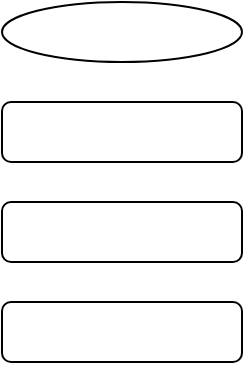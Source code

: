 <mxfile version="28.0.7">
  <diagram name="Halaman-1" id="uK1lXxShzl_tJUOJtHZC">
    <mxGraphModel dx="786" dy="451" grid="1" gridSize="10" guides="1" tooltips="1" connect="1" arrows="1" fold="1" page="1" pageScale="1" pageWidth="827" pageHeight="1169" math="0" shadow="0">
      <root>
        <mxCell id="0" />
        <mxCell id="1" parent="0" />
        <mxCell id="VEq-Q2ySDu8XHJlhrdmW-1" value="" style="ellipse;whiteSpace=wrap;html=1;" vertex="1" parent="1">
          <mxGeometry x="180" y="50" width="120" height="30" as="geometry" />
        </mxCell>
        <mxCell id="VEq-Q2ySDu8XHJlhrdmW-2" value="" style="rounded=1;whiteSpace=wrap;html=1;" vertex="1" parent="1">
          <mxGeometry x="180" y="100" width="120" height="30" as="geometry" />
        </mxCell>
        <mxCell id="VEq-Q2ySDu8XHJlhrdmW-3" value="" style="rounded=1;whiteSpace=wrap;html=1;" vertex="1" parent="1">
          <mxGeometry x="180" y="150" width="120" height="30" as="geometry" />
        </mxCell>
        <mxCell id="VEq-Q2ySDu8XHJlhrdmW-4" value="" style="rounded=1;whiteSpace=wrap;html=1;" vertex="1" parent="1">
          <mxGeometry x="180" y="200" width="120" height="30" as="geometry" />
        </mxCell>
      </root>
    </mxGraphModel>
  </diagram>
</mxfile>
